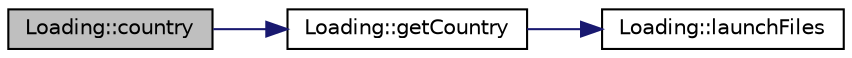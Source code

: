 digraph "Loading::country"
{
 // INTERACTIVE_SVG=YES
  bgcolor="transparent";
  edge [fontname="Helvetica",fontsize="10",labelfontname="Helvetica",labelfontsize="10"];
  node [fontname="Helvetica",fontsize="10",shape=record];
  rankdir="LR";
  Node1 [label="Loading::country",height=0.2,width=0.4,color="black", fillcolor="grey75", style="filled", fontcolor="black"];
  Node1 -> Node2 [color="midnightblue",fontsize="10",style="solid",fontname="Helvetica"];
  Node2 [label="Loading::getCountry",height=0.2,width=0.4,color="black",URL="$class_loading.html#a1925efcb9ccc2a01359b40a59cb542d9",tooltip="getCountry Choose country "];
  Node2 -> Node3 [color="midnightblue",fontsize="10",style="solid",fontname="Helvetica"];
  Node3 [label="Loading::launchFiles",height=0.2,width=0.4,color="black",URL="$class_loading.html#a1d3058f5f9c701a3bd7300ae985ff83a",tooltip="launchFiles "];
}
